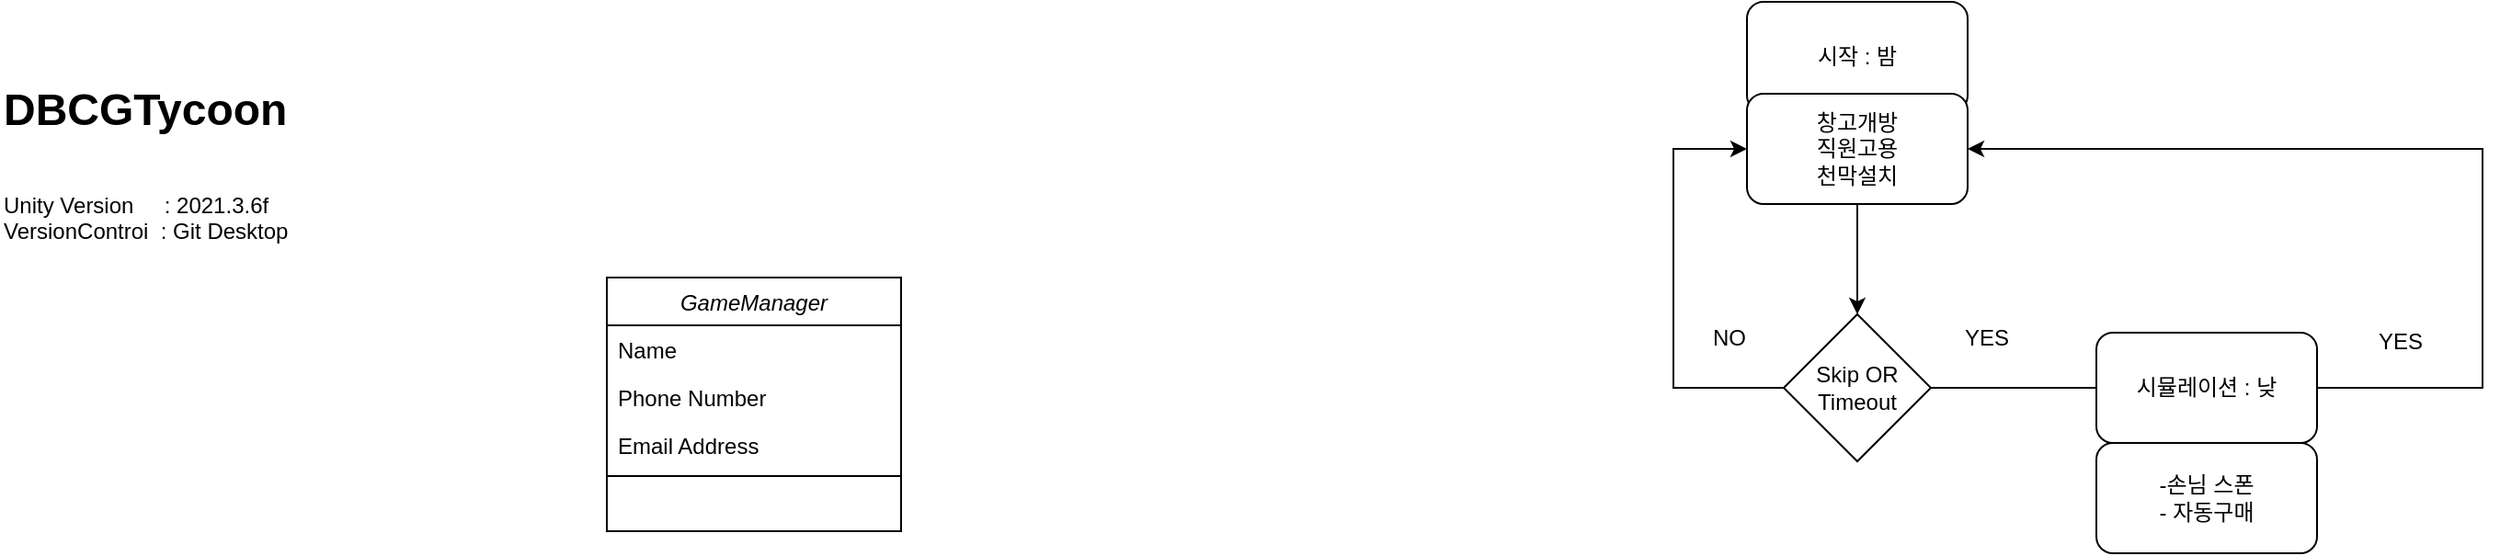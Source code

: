 <mxfile version="21.7.1" type="github">
  <diagram id="C5RBs43oDa-KdzZeNtuy" name="Page-1">
    <mxGraphModel dx="1434" dy="1927" grid="1" gridSize="10" guides="1" tooltips="1" connect="1" arrows="1" fold="1" page="1" pageScale="1" pageWidth="827" pageHeight="1169" math="0" shadow="0">
      <root>
        <mxCell id="WIyWlLk6GJQsqaUBKTNV-0" />
        <mxCell id="WIyWlLk6GJQsqaUBKTNV-1" parent="WIyWlLk6GJQsqaUBKTNV-0" />
        <mxCell id="zkfFHV4jXpPFQw0GAbJ--0" value="GameManager" style="swimlane;fontStyle=2;align=center;verticalAlign=top;childLayout=stackLayout;horizontal=1;startSize=26;horizontalStack=0;resizeParent=1;resizeLast=0;collapsible=1;marginBottom=0;rounded=0;shadow=0;strokeWidth=1;" parent="WIyWlLk6GJQsqaUBKTNV-1" vertex="1">
          <mxGeometry x="350" y="140" width="160" height="138" as="geometry">
            <mxRectangle x="230" y="140" width="160" height="26" as="alternateBounds" />
          </mxGeometry>
        </mxCell>
        <mxCell id="zkfFHV4jXpPFQw0GAbJ--1" value="Name" style="text;align=left;verticalAlign=top;spacingLeft=4;spacingRight=4;overflow=hidden;rotatable=0;points=[[0,0.5],[1,0.5]];portConstraint=eastwest;" parent="zkfFHV4jXpPFQw0GAbJ--0" vertex="1">
          <mxGeometry y="26" width="160" height="26" as="geometry" />
        </mxCell>
        <mxCell id="zkfFHV4jXpPFQw0GAbJ--2" value="Phone Number" style="text;align=left;verticalAlign=top;spacingLeft=4;spacingRight=4;overflow=hidden;rotatable=0;points=[[0,0.5],[1,0.5]];portConstraint=eastwest;rounded=0;shadow=0;html=0;" parent="zkfFHV4jXpPFQw0GAbJ--0" vertex="1">
          <mxGeometry y="52" width="160" height="26" as="geometry" />
        </mxCell>
        <mxCell id="zkfFHV4jXpPFQw0GAbJ--3" value="Email Address" style="text;align=left;verticalAlign=top;spacingLeft=4;spacingRight=4;overflow=hidden;rotatable=0;points=[[0,0.5],[1,0.5]];portConstraint=eastwest;rounded=0;shadow=0;html=0;" parent="zkfFHV4jXpPFQw0GAbJ--0" vertex="1">
          <mxGeometry y="78" width="160" height="26" as="geometry" />
        </mxCell>
        <mxCell id="zkfFHV4jXpPFQw0GAbJ--4" value="" style="line;html=1;strokeWidth=1;align=left;verticalAlign=middle;spacingTop=-1;spacingLeft=3;spacingRight=3;rotatable=0;labelPosition=right;points=[];portConstraint=eastwest;" parent="zkfFHV4jXpPFQw0GAbJ--0" vertex="1">
          <mxGeometry y="104" width="160" height="8" as="geometry" />
        </mxCell>
        <mxCell id="isozZN-Ql1LwXdST1aid-0" value="&lt;h1 style=&quot;&quot;&gt;DBCGTycoon&lt;/h1&gt;&lt;div style=&quot;&quot;&gt;&lt;br&gt;&lt;/div&gt;Unity Version&amp;nbsp; &amp;nbsp; &amp;nbsp;: 2021.3.6f&lt;br&gt;VersionControi&amp;nbsp; : Git Desktop&amp;nbsp;" style="text;html=1;align=left;verticalAlign=middle;resizable=0;points=[];autosize=1;strokeColor=none;fillColor=none;" vertex="1" parent="WIyWlLk6GJQsqaUBKTNV-1">
          <mxGeometry x="20" y="10" width="180" height="120" as="geometry" />
        </mxCell>
        <mxCell id="isozZN-Ql1LwXdST1aid-5" style="edgeStyle=orthogonalEdgeStyle;rounded=0;orthogonalLoop=1;jettySize=auto;html=1;exitX=1;exitY=0.5;exitDx=0;exitDy=0;" edge="1" parent="WIyWlLk6GJQsqaUBKTNV-1" source="isozZN-Ql1LwXdST1aid-1">
          <mxGeometry relative="1" as="geometry">
            <mxPoint x="1180" y="200" as="targetPoint" />
          </mxGeometry>
        </mxCell>
        <mxCell id="isozZN-Ql1LwXdST1aid-9" style="edgeStyle=orthogonalEdgeStyle;rounded=0;orthogonalLoop=1;jettySize=auto;html=1;exitX=0;exitY=0.5;exitDx=0;exitDy=0;entryX=0;entryY=0.5;entryDx=0;entryDy=0;" edge="1" parent="WIyWlLk6GJQsqaUBKTNV-1" source="isozZN-Ql1LwXdST1aid-1" target="isozZN-Ql1LwXdST1aid-7">
          <mxGeometry relative="1" as="geometry">
            <Array as="points">
              <mxPoint x="930" y="200" />
              <mxPoint x="930" y="70" />
            </Array>
          </mxGeometry>
        </mxCell>
        <mxCell id="isozZN-Ql1LwXdST1aid-1" value="Skip OR Timeout" style="rhombus;whiteSpace=wrap;html=1;" vertex="1" parent="WIyWlLk6GJQsqaUBKTNV-1">
          <mxGeometry x="990" y="160" width="80" height="80" as="geometry" />
        </mxCell>
        <mxCell id="isozZN-Ql1LwXdST1aid-2" value="시작 : 밤" style="rounded=1;whiteSpace=wrap;html=1;" vertex="1" parent="WIyWlLk6GJQsqaUBKTNV-1">
          <mxGeometry x="970" y="-10" width="120" height="60" as="geometry" />
        </mxCell>
        <mxCell id="isozZN-Ql1LwXdST1aid-13" style="edgeStyle=orthogonalEdgeStyle;rounded=0;orthogonalLoop=1;jettySize=auto;html=1;exitX=1;exitY=0.5;exitDx=0;exitDy=0;entryX=1;entryY=0.5;entryDx=0;entryDy=0;" edge="1" parent="WIyWlLk6GJQsqaUBKTNV-1" source="isozZN-Ql1LwXdST1aid-6" target="isozZN-Ql1LwXdST1aid-7">
          <mxGeometry relative="1" as="geometry">
            <Array as="points">
              <mxPoint x="1370" y="200" />
              <mxPoint x="1370" y="70" />
            </Array>
          </mxGeometry>
        </mxCell>
        <mxCell id="isozZN-Ql1LwXdST1aid-6" value="시뮬레이션 : 낮" style="rounded=1;whiteSpace=wrap;html=1;" vertex="1" parent="WIyWlLk6GJQsqaUBKTNV-1">
          <mxGeometry x="1160" y="170" width="120" height="60" as="geometry" />
        </mxCell>
        <mxCell id="isozZN-Ql1LwXdST1aid-8" style="edgeStyle=orthogonalEdgeStyle;rounded=0;orthogonalLoop=1;jettySize=auto;html=1;exitX=0.5;exitY=1;exitDx=0;exitDy=0;entryX=0.5;entryY=0;entryDx=0;entryDy=0;" edge="1" parent="WIyWlLk6GJQsqaUBKTNV-1" source="isozZN-Ql1LwXdST1aid-7" target="isozZN-Ql1LwXdST1aid-1">
          <mxGeometry relative="1" as="geometry" />
        </mxCell>
        <mxCell id="isozZN-Ql1LwXdST1aid-7" value="창고개방&lt;br&gt;직원고용&lt;br&gt;천막설치" style="rounded=1;whiteSpace=wrap;html=1;" vertex="1" parent="WIyWlLk6GJQsqaUBKTNV-1">
          <mxGeometry x="970" y="40" width="120" height="60" as="geometry" />
        </mxCell>
        <mxCell id="isozZN-Ql1LwXdST1aid-10" value="NO" style="text;html=1;align=center;verticalAlign=middle;resizable=0;points=[];autosize=1;strokeColor=none;fillColor=none;" vertex="1" parent="WIyWlLk6GJQsqaUBKTNV-1">
          <mxGeometry x="940" y="158" width="40" height="30" as="geometry" />
        </mxCell>
        <mxCell id="isozZN-Ql1LwXdST1aid-11" value="YES" style="text;html=1;align=center;verticalAlign=middle;resizable=0;points=[];autosize=1;strokeColor=none;fillColor=none;" vertex="1" parent="WIyWlLk6GJQsqaUBKTNV-1">
          <mxGeometry x="1075" y="158" width="50" height="30" as="geometry" />
        </mxCell>
        <mxCell id="isozZN-Ql1LwXdST1aid-12" value="-손님 스폰&lt;br&gt;- 자동구매" style="rounded=1;whiteSpace=wrap;html=1;" vertex="1" parent="WIyWlLk6GJQsqaUBKTNV-1">
          <mxGeometry x="1160" y="230" width="120" height="60" as="geometry" />
        </mxCell>
        <mxCell id="isozZN-Ql1LwXdST1aid-14" value="YES" style="text;html=1;align=center;verticalAlign=middle;resizable=0;points=[];autosize=1;strokeColor=none;fillColor=none;" vertex="1" parent="WIyWlLk6GJQsqaUBKTNV-1">
          <mxGeometry x="1300" y="160" width="50" height="30" as="geometry" />
        </mxCell>
      </root>
    </mxGraphModel>
  </diagram>
</mxfile>
